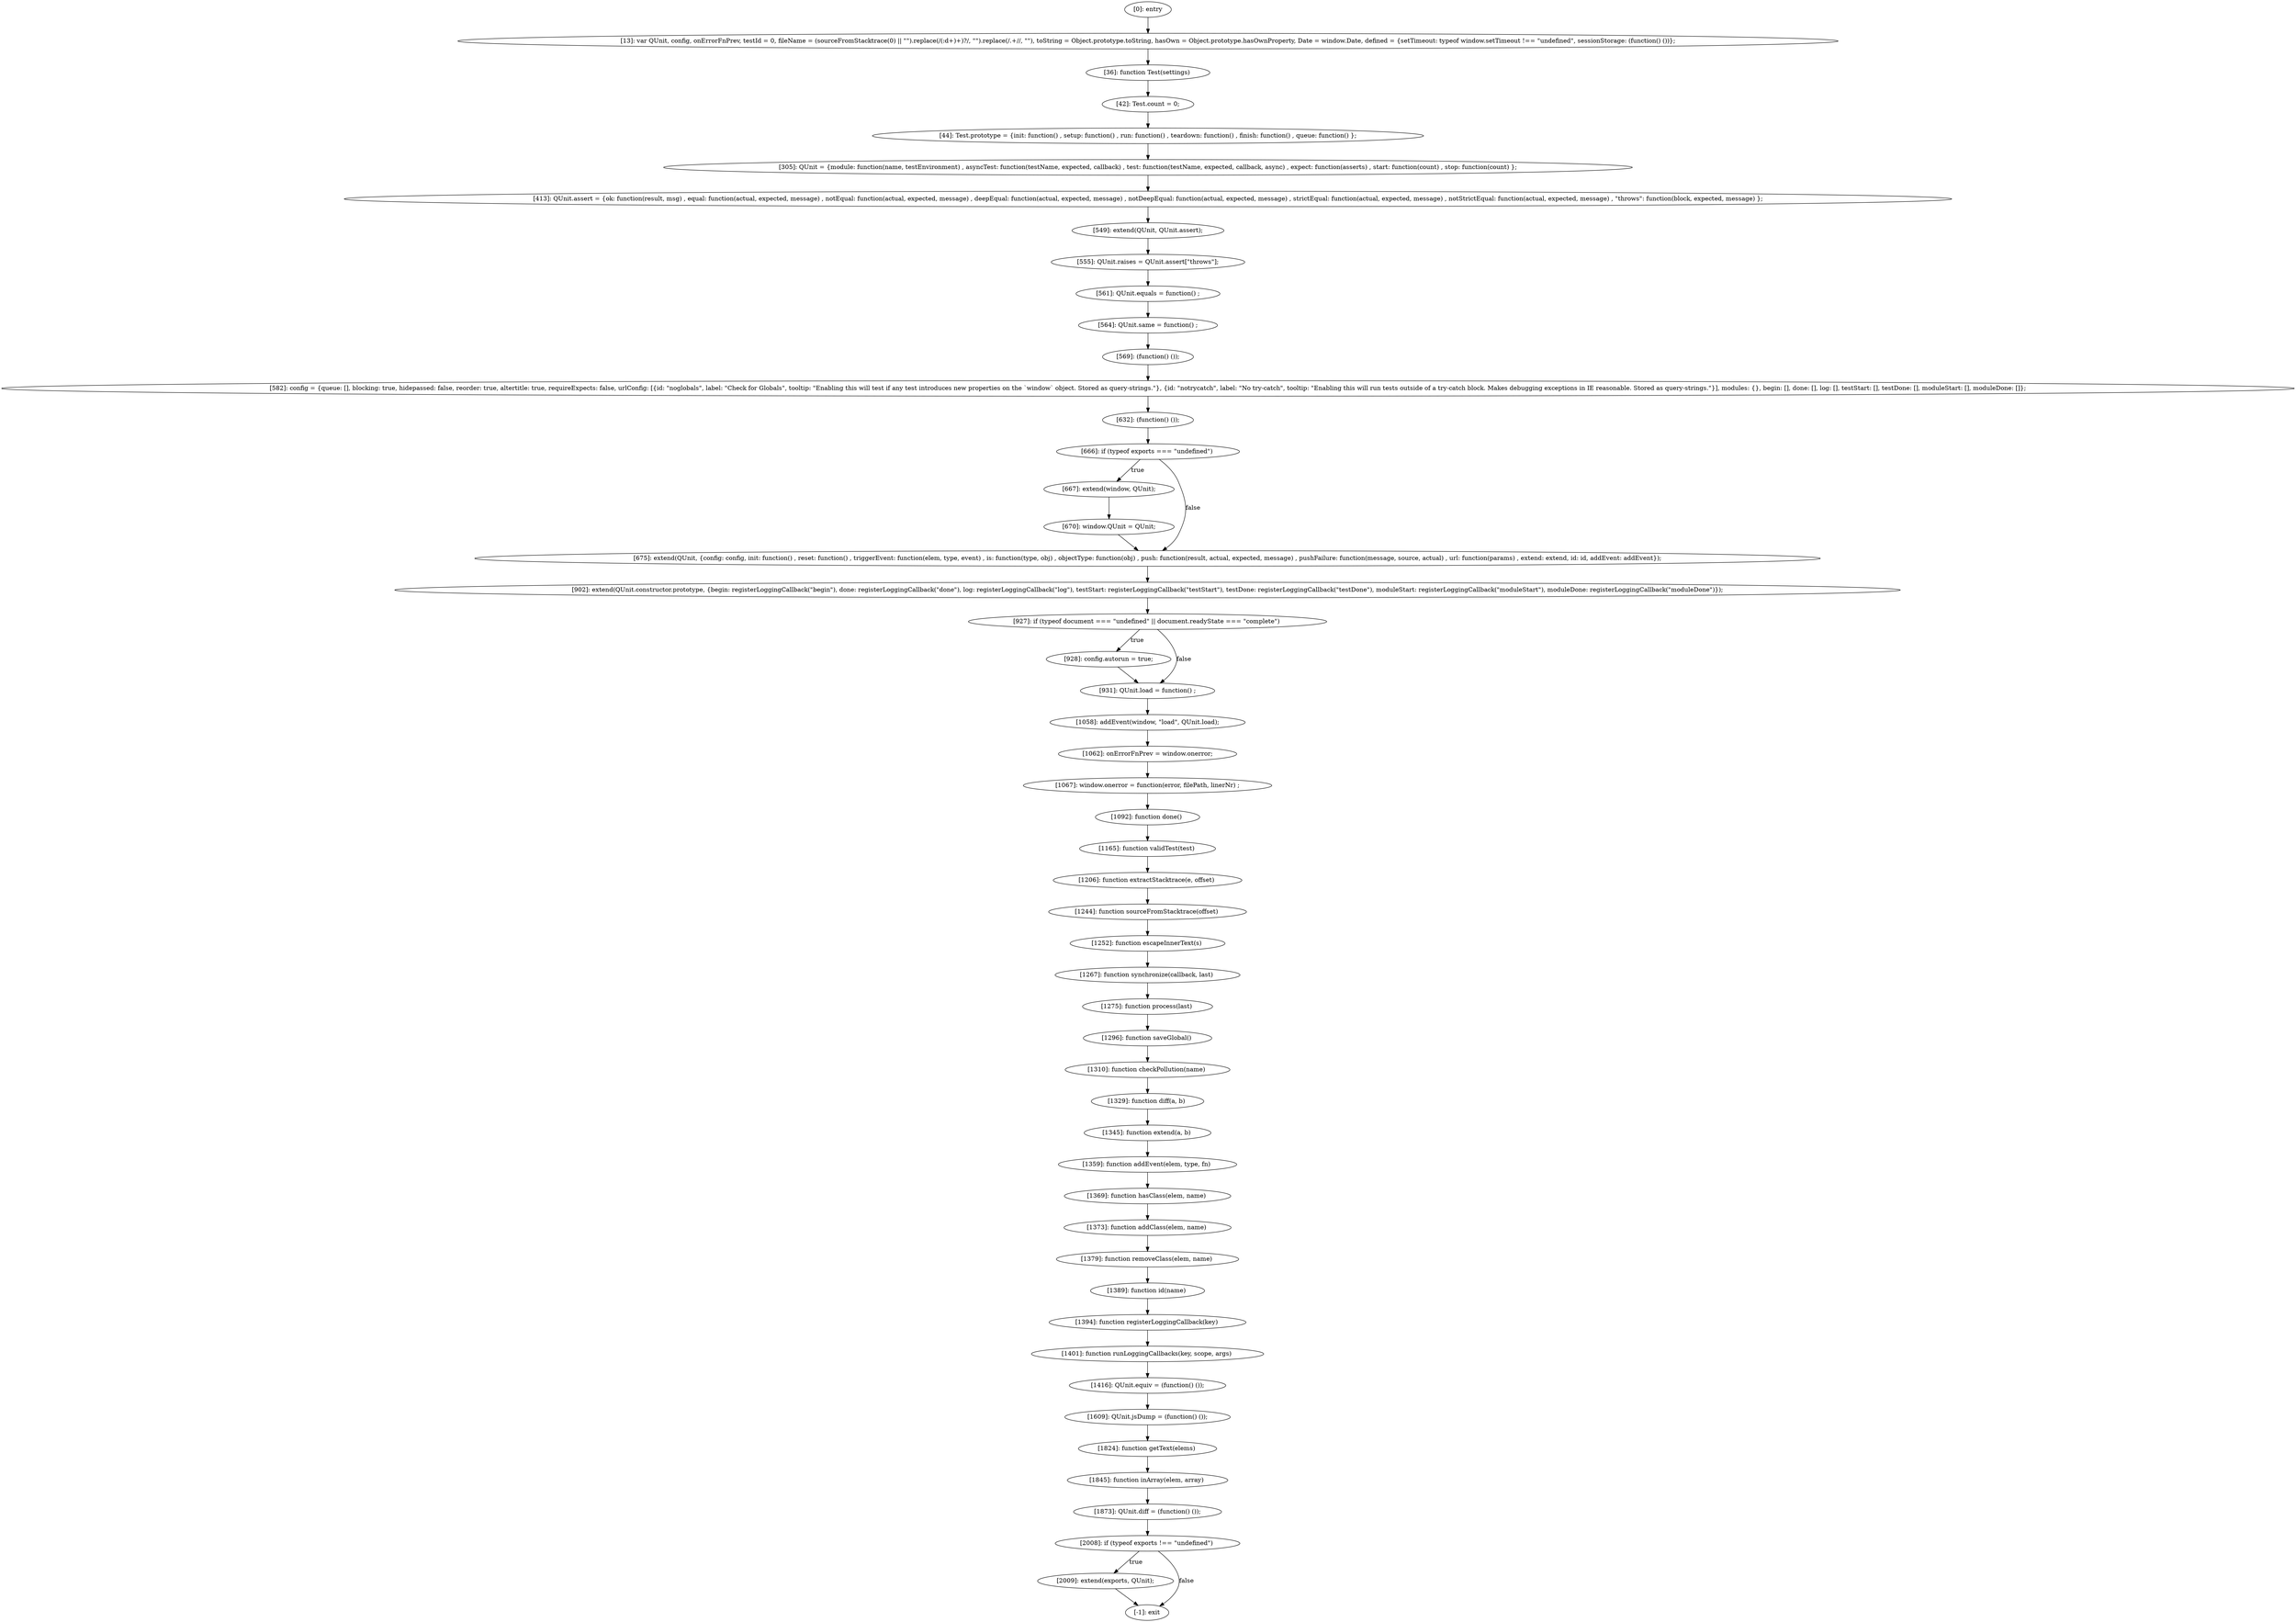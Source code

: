 digraph {
"0" [label="[413]: QUnit.assert = {ok: function(result, msg) , equal: function(actual, expected, message) , notEqual: function(actual, expected, message) , deepEqual: function(actual, expected, message) , notDeepEqual: function(actual, expected, message) , strictEqual: function(actual, expected, message) , notStrictEqual: function(actual, expected, message) , \"throws\": function(block, expected, message) };\n"] 
"1" [label="[1067]: window.onerror = function(error, filePath, linerNr) ;\n"] 
"2" [label="[1845]: function inArray(elem, array) \n"] 
"3" [label="[1379]: function removeClass(elem, name) \n"] 
"4" [label="[927]: if (typeof document === \"undefined\" || document.readyState === \"complete\") "] 
"5" [label="[1824]: function getText(elems) \n"] 
"6" [label="[1416]: QUnit.equiv = (function() ());\n"] 
"7" [label="[582]: config = {queue: [], blocking: true, hidepassed: false, reorder: true, altertitle: true, requireExpects: false, urlConfig: [{id: \"noglobals\", label: \"Check for Globals\", tooltip: \"Enabling this will test if any test introduces new properties on the `window` object. Stored as query-strings.\"}, {id: \"notrycatch\", label: \"No try-catch\", tooltip: \"Enabling this will run tests outside of a try-catch block. Makes debugging exceptions in IE reasonable. Stored as query-strings.\"}], modules: {}, begin: [], done: [], log: [], testStart: [], testDone: [], moduleStart: [], moduleDone: []};\n"] 
"8" [label="[1267]: function synchronize(callback, last) \n"] 
"9" [label="[2009]: extend(exports, QUnit);\n"] 
"10" [label="[902]: extend(QUnit.constructor.prototype, {begin: registerLoggingCallback(\"begin\"), done: registerLoggingCallback(\"done\"), log: registerLoggingCallback(\"log\"), testStart: registerLoggingCallback(\"testStart\"), testDone: registerLoggingCallback(\"testDone\"), moduleStart: registerLoggingCallback(\"moduleStart\"), moduleDone: registerLoggingCallback(\"moduleDone\")});\n"] 
"11" [label="[1329]: function diff(a, b) \n"] 
"12" [label="[13]: var QUnit, config, onErrorFnPrev, testId = 0, fileName = (sourceFromStacktrace(0) || \"\").replace(/(:\d+)+\)?/, \"\").replace(/.+\//, \"\"), toString = Object.prototype.toString, hasOwn = Object.prototype.hasOwnProperty, Date = window.Date, defined = {setTimeout: typeof window.setTimeout !== \"undefined\", sessionStorage: (function() ())};\n"] 
"13" [label="[42]: Test.count = 0;\n"] 
"14" [label="[1873]: QUnit.diff = (function() ());\n"] 
"15" [label="[1252]: function escapeInnerText(s) \n"] 
"16" [label="[1401]: function runLoggingCallbacks(key, scope, args) \n"] 
"17" [label="[667]: extend(window, QUnit);\n"] 
"18" [label="[1206]: function extractStacktrace(e, offset) \n"] 
"19" [label="[666]: if (typeof exports === \"undefined\") "] 
"20" [label="[632]: (function() ());\n"] 
"21" [label="[2008]: if (typeof exports !== \"undefined\") "] 
"22" [label="[44]: Test.prototype = {init: function() , setup: function() , run: function() , teardown: function() , finish: function() , queue: function() };\n"] 
"23" [label="[928]: config.autorun = true;\n"] 
"24" [label="[1345]: function extend(a, b) \n"] 
"25" [label="[305]: QUnit = {module: function(name, testEnvironment) , asyncTest: function(testName, expected, callback) , test: function(testName, expected, callback, async) , expect: function(asserts) , start: function(count) , stop: function(count) };\n"] 
"26" [label="[1058]: addEvent(window, \"load\", QUnit.load);\n"] 
"27" [label="[0]: entry"] 
"28" [label="[1296]: function saveGlobal() \n"] 
"29" [label="[1310]: function checkPollution(name) \n"] 
"30" [label="[1369]: function hasClass(elem, name) \n"] 
"31" [label="[1394]: function registerLoggingCallback(key) \n"] 
"32" [label="[675]: extend(QUnit, {config: config, init: function() , reset: function() , triggerEvent: function(elem, type, event) , is: function(type, obj) , objectType: function(obj) , push: function(result, actual, expected, message) , pushFailure: function(message, source, actual) , url: function(params) , extend: extend, id: id, addEvent: addEvent});\n"] 
"33" [label="[670]: window.QUnit = QUnit;\n"] 
"34" [label="[549]: extend(QUnit, QUnit.assert);\n"] 
"35" [label="[1373]: function addClass(elem, name) \n"] 
"36" [label="[569]: (function() ());\n"] 
"37" [label="[36]: function Test(settings) \n"] 
"38" [label="[1359]: function addEvent(elem, type, fn) \n"] 
"39" [label="[931]: QUnit.load = function() ;\n"] 
"40" [label="[555]: QUnit.raises = QUnit.assert[\"throws\"];\n"] 
"41" [label="[1092]: function done() \n"] 
"42" [label="[1062]: onErrorFnPrev = window.onerror;\n"] 
"43" [label="[564]: QUnit.same = function() ;\n"] 
"44" [label="[561]: QUnit.equals = function() ;\n"] 
"45" [label="[1275]: function process(last) \n"] 
"46" [label="[-1]: exit"] 
"47" [label="[1389]: function id(name) \n"] 
"48" [label="[1244]: function sourceFromStacktrace(offset) \n"] 
"49" [label="[1609]: QUnit.jsDump = (function() ());\n"] 
"50" [label="[1165]: function validTest(test) \n"] 
"0" -> "34" [label=""] 
"1" -> "41" [label=""] 
"2" -> "14" [label=""] 
"3" -> "47" [label=""] 
"4" -> "23" [label="true"] 
"4" -> "39" [label="false"] 
"5" -> "2" [label=""] 
"6" -> "49" [label=""] 
"7" -> "20" [label=""] 
"8" -> "45" [label=""] 
"9" -> "46" [label=""] 
"10" -> "4" [label=""] 
"11" -> "24" [label=""] 
"12" -> "37" [label=""] 
"13" -> "22" [label=""] 
"14" -> "21" [label=""] 
"15" -> "8" [label=""] 
"16" -> "6" [label=""] 
"17" -> "33" [label=""] 
"18" -> "48" [label=""] 
"19" -> "17" [label="true"] 
"19" -> "32" [label="false"] 
"20" -> "19" [label=""] 
"21" -> "9" [label="true"] 
"21" -> "46" [label="false"] 
"22" -> "25" [label=""] 
"23" -> "39" [label=""] 
"24" -> "38" [label=""] 
"25" -> "0" [label=""] 
"26" -> "42" [label=""] 
"27" -> "12" [label=""] 
"28" -> "29" [label=""] 
"29" -> "11" [label=""] 
"30" -> "35" [label=""] 
"31" -> "16" [label=""] 
"32" -> "10" [label=""] 
"33" -> "32" [label=""] 
"34" -> "40" [label=""] 
"35" -> "3" [label=""] 
"36" -> "7" [label=""] 
"37" -> "13" [label=""] 
"38" -> "30" [label=""] 
"39" -> "26" [label=""] 
"40" -> "44" [label=""] 
"41" -> "50" [label=""] 
"42" -> "1" [label=""] 
"43" -> "36" [label=""] 
"44" -> "43" [label=""] 
"45" -> "28" [label=""] 
"47" -> "31" [label=""] 
"48" -> "15" [label=""] 
"49" -> "5" [label=""] 
"50" -> "18" [label=""] 
}
